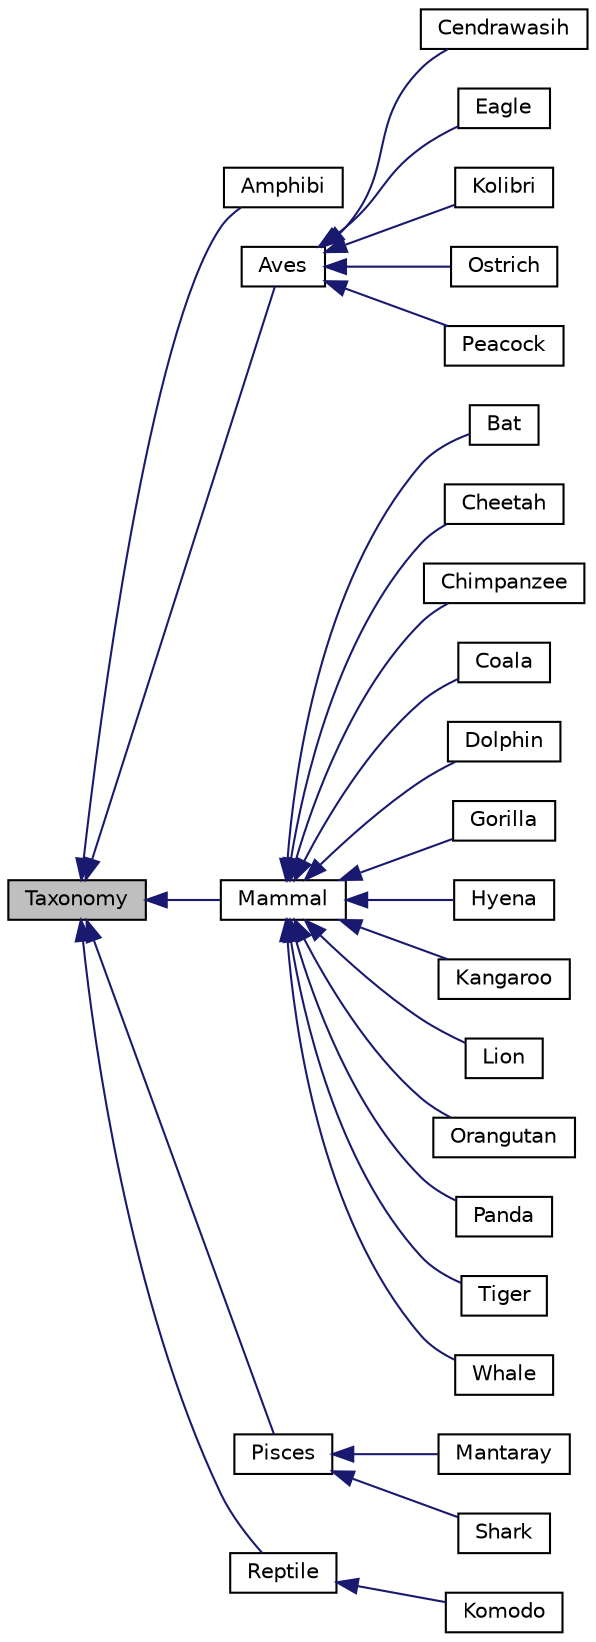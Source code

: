 digraph "Taxonomy"
{
  edge [fontname="Helvetica",fontsize="10",labelfontname="Helvetica",labelfontsize="10"];
  node [fontname="Helvetica",fontsize="10",shape=record];
  rankdir="LR";
  Node1 [label="Taxonomy",height=0.2,width=0.4,color="black", fillcolor="grey75", style="filled", fontcolor="black"];
  Node1 -> Node2 [dir="back",color="midnightblue",fontsize="10",style="solid",fontname="Helvetica"];
  Node2 [label="Amphibi",height=0.2,width=0.4,color="black", fillcolor="white", style="filled",URL="$classAmphibi.html"];
  Node1 -> Node3 [dir="back",color="midnightblue",fontsize="10",style="solid",fontname="Helvetica"];
  Node3 [label="Aves",height=0.2,width=0.4,color="black", fillcolor="white", style="filled",URL="$classAves.html"];
  Node3 -> Node4 [dir="back",color="midnightblue",fontsize="10",style="solid",fontname="Helvetica"];
  Node4 [label="Cendrawasih",height=0.2,width=0.4,color="black", fillcolor="white", style="filled",URL="$classCendrawasih.html"];
  Node3 -> Node5 [dir="back",color="midnightblue",fontsize="10",style="solid",fontname="Helvetica"];
  Node5 [label="Eagle",height=0.2,width=0.4,color="black", fillcolor="white", style="filled",URL="$classEagle.html"];
  Node3 -> Node6 [dir="back",color="midnightblue",fontsize="10",style="solid",fontname="Helvetica"];
  Node6 [label="Kolibri",height=0.2,width=0.4,color="black", fillcolor="white", style="filled",URL="$classKolibri.html"];
  Node3 -> Node7 [dir="back",color="midnightblue",fontsize="10",style="solid",fontname="Helvetica"];
  Node7 [label="Ostrich",height=0.2,width=0.4,color="black", fillcolor="white", style="filled",URL="$classOstrich.html"];
  Node3 -> Node8 [dir="back",color="midnightblue",fontsize="10",style="solid",fontname="Helvetica"];
  Node8 [label="Peacock",height=0.2,width=0.4,color="black", fillcolor="white", style="filled",URL="$classPeacock.html"];
  Node1 -> Node9 [dir="back",color="midnightblue",fontsize="10",style="solid",fontname="Helvetica"];
  Node9 [label="Mammal",height=0.2,width=0.4,color="black", fillcolor="white", style="filled",URL="$classMammal.html"];
  Node9 -> Node10 [dir="back",color="midnightblue",fontsize="10",style="solid",fontname="Helvetica"];
  Node10 [label="Bat",height=0.2,width=0.4,color="black", fillcolor="white", style="filled",URL="$classBat.html"];
  Node9 -> Node11 [dir="back",color="midnightblue",fontsize="10",style="solid",fontname="Helvetica"];
  Node11 [label="Cheetah",height=0.2,width=0.4,color="black", fillcolor="white", style="filled",URL="$classCheetah.html"];
  Node9 -> Node12 [dir="back",color="midnightblue",fontsize="10",style="solid",fontname="Helvetica"];
  Node12 [label="Chimpanzee",height=0.2,width=0.4,color="black", fillcolor="white", style="filled",URL="$classChimpanzee.html"];
  Node9 -> Node13 [dir="back",color="midnightblue",fontsize="10",style="solid",fontname="Helvetica"];
  Node13 [label="Coala",height=0.2,width=0.4,color="black", fillcolor="white", style="filled",URL="$classCoala.html"];
  Node9 -> Node14 [dir="back",color="midnightblue",fontsize="10",style="solid",fontname="Helvetica"];
  Node14 [label="Dolphin",height=0.2,width=0.4,color="black", fillcolor="white", style="filled",URL="$classDolphin.html"];
  Node9 -> Node15 [dir="back",color="midnightblue",fontsize="10",style="solid",fontname="Helvetica"];
  Node15 [label="Gorilla",height=0.2,width=0.4,color="black", fillcolor="white", style="filled",URL="$classGorilla.html"];
  Node9 -> Node16 [dir="back",color="midnightblue",fontsize="10",style="solid",fontname="Helvetica"];
  Node16 [label="Hyena",height=0.2,width=0.4,color="black", fillcolor="white", style="filled",URL="$classHyena.html"];
  Node9 -> Node17 [dir="back",color="midnightblue",fontsize="10",style="solid",fontname="Helvetica"];
  Node17 [label="Kangaroo",height=0.2,width=0.4,color="black", fillcolor="white", style="filled",URL="$classKangaroo.html"];
  Node9 -> Node18 [dir="back",color="midnightblue",fontsize="10",style="solid",fontname="Helvetica"];
  Node18 [label="Lion",height=0.2,width=0.4,color="black", fillcolor="white", style="filled",URL="$classLion.html"];
  Node9 -> Node19 [dir="back",color="midnightblue",fontsize="10",style="solid",fontname="Helvetica"];
  Node19 [label="Orangutan",height=0.2,width=0.4,color="black", fillcolor="white", style="filled",URL="$classOrangutan.html"];
  Node9 -> Node20 [dir="back",color="midnightblue",fontsize="10",style="solid",fontname="Helvetica"];
  Node20 [label="Panda",height=0.2,width=0.4,color="black", fillcolor="white", style="filled",URL="$classPanda.html"];
  Node9 -> Node21 [dir="back",color="midnightblue",fontsize="10",style="solid",fontname="Helvetica"];
  Node21 [label="Tiger",height=0.2,width=0.4,color="black", fillcolor="white", style="filled",URL="$classTiger.html"];
  Node9 -> Node22 [dir="back",color="midnightblue",fontsize="10",style="solid",fontname="Helvetica"];
  Node22 [label="Whale",height=0.2,width=0.4,color="black", fillcolor="white", style="filled",URL="$classWhale.html"];
  Node1 -> Node23 [dir="back",color="midnightblue",fontsize="10",style="solid",fontname="Helvetica"];
  Node23 [label="Pisces",height=0.2,width=0.4,color="black", fillcolor="white", style="filled",URL="$classPisces.html"];
  Node23 -> Node24 [dir="back",color="midnightblue",fontsize="10",style="solid",fontname="Helvetica"];
  Node24 [label="Mantaray",height=0.2,width=0.4,color="black", fillcolor="white", style="filled",URL="$classMantaray.html"];
  Node23 -> Node25 [dir="back",color="midnightblue",fontsize="10",style="solid",fontname="Helvetica"];
  Node25 [label="Shark",height=0.2,width=0.4,color="black", fillcolor="white", style="filled",URL="$classShark.html"];
  Node1 -> Node26 [dir="back",color="midnightblue",fontsize="10",style="solid",fontname="Helvetica"];
  Node26 [label="Reptile",height=0.2,width=0.4,color="black", fillcolor="white", style="filled",URL="$classReptile.html"];
  Node26 -> Node27 [dir="back",color="midnightblue",fontsize="10",style="solid",fontname="Helvetica"];
  Node27 [label="Komodo",height=0.2,width=0.4,color="black", fillcolor="white", style="filled",URL="$classKomodo.html"];
}
